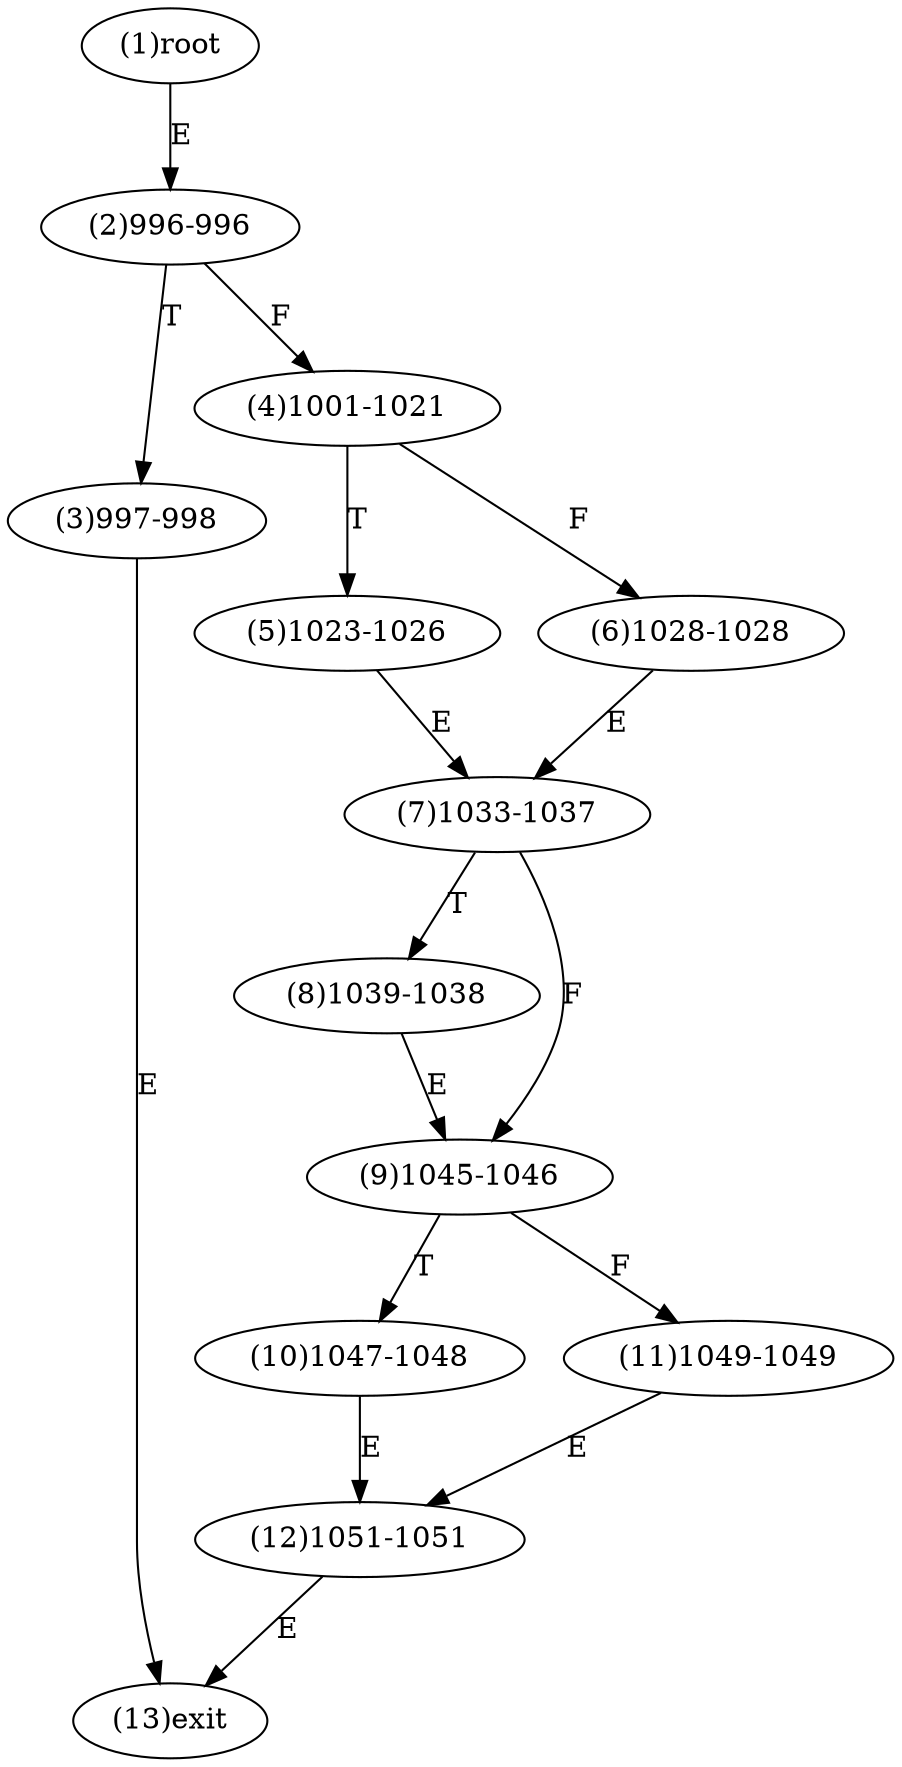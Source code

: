 digraph "" { 
1[ label="(1)root"];
2[ label="(2)996-996"];
3[ label="(3)997-998"];
4[ label="(4)1001-1021"];
5[ label="(5)1023-1026"];
6[ label="(6)1028-1028"];
7[ label="(7)1033-1037"];
8[ label="(8)1039-1038"];
9[ label="(9)1045-1046"];
10[ label="(10)1047-1048"];
11[ label="(11)1049-1049"];
12[ label="(12)1051-1051"];
13[ label="(13)exit"];
1->2[ label="E"];
2->4[ label="F"];
2->3[ label="T"];
3->13[ label="E"];
4->6[ label="F"];
4->5[ label="T"];
5->7[ label="E"];
6->7[ label="E"];
7->9[ label="F"];
7->8[ label="T"];
8->9[ label="E"];
9->11[ label="F"];
9->10[ label="T"];
10->12[ label="E"];
11->12[ label="E"];
12->13[ label="E"];
}